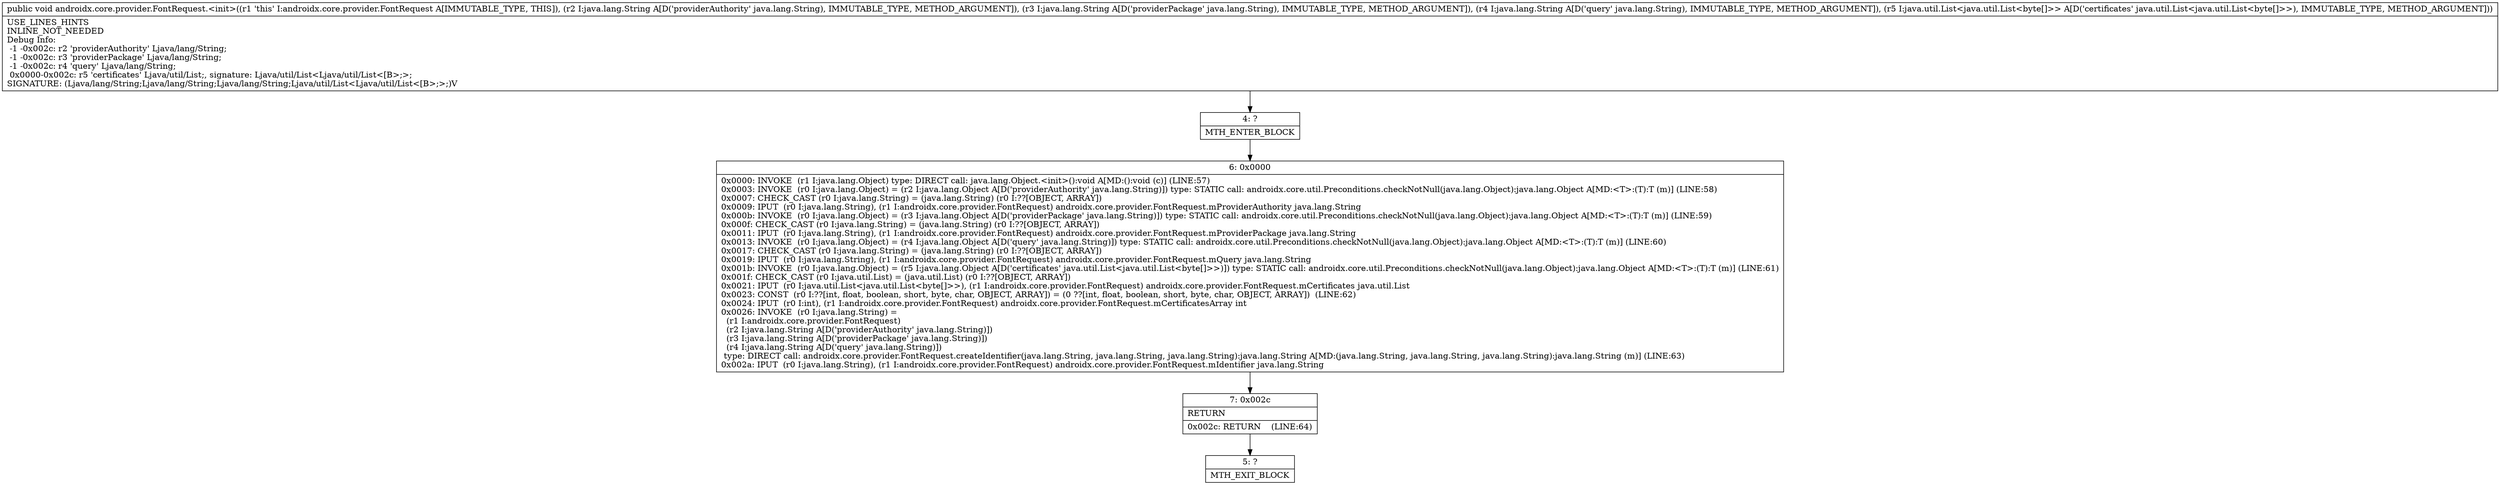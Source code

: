 digraph "CFG forandroidx.core.provider.FontRequest.\<init\>(Ljava\/lang\/String;Ljava\/lang\/String;Ljava\/lang\/String;Ljava\/util\/List;)V" {
Node_4 [shape=record,label="{4\:\ ?|MTH_ENTER_BLOCK\l}"];
Node_6 [shape=record,label="{6\:\ 0x0000|0x0000: INVOKE  (r1 I:java.lang.Object) type: DIRECT call: java.lang.Object.\<init\>():void A[MD:():void (c)] (LINE:57)\l0x0003: INVOKE  (r0 I:java.lang.Object) = (r2 I:java.lang.Object A[D('providerAuthority' java.lang.String)]) type: STATIC call: androidx.core.util.Preconditions.checkNotNull(java.lang.Object):java.lang.Object A[MD:\<T\>:(T):T (m)] (LINE:58)\l0x0007: CHECK_CAST (r0 I:java.lang.String) = (java.lang.String) (r0 I:??[OBJECT, ARRAY]) \l0x0009: IPUT  (r0 I:java.lang.String), (r1 I:androidx.core.provider.FontRequest) androidx.core.provider.FontRequest.mProviderAuthority java.lang.String \l0x000b: INVOKE  (r0 I:java.lang.Object) = (r3 I:java.lang.Object A[D('providerPackage' java.lang.String)]) type: STATIC call: androidx.core.util.Preconditions.checkNotNull(java.lang.Object):java.lang.Object A[MD:\<T\>:(T):T (m)] (LINE:59)\l0x000f: CHECK_CAST (r0 I:java.lang.String) = (java.lang.String) (r0 I:??[OBJECT, ARRAY]) \l0x0011: IPUT  (r0 I:java.lang.String), (r1 I:androidx.core.provider.FontRequest) androidx.core.provider.FontRequest.mProviderPackage java.lang.String \l0x0013: INVOKE  (r0 I:java.lang.Object) = (r4 I:java.lang.Object A[D('query' java.lang.String)]) type: STATIC call: androidx.core.util.Preconditions.checkNotNull(java.lang.Object):java.lang.Object A[MD:\<T\>:(T):T (m)] (LINE:60)\l0x0017: CHECK_CAST (r0 I:java.lang.String) = (java.lang.String) (r0 I:??[OBJECT, ARRAY]) \l0x0019: IPUT  (r0 I:java.lang.String), (r1 I:androidx.core.provider.FontRequest) androidx.core.provider.FontRequest.mQuery java.lang.String \l0x001b: INVOKE  (r0 I:java.lang.Object) = (r5 I:java.lang.Object A[D('certificates' java.util.List\<java.util.List\<byte[]\>\>)]) type: STATIC call: androidx.core.util.Preconditions.checkNotNull(java.lang.Object):java.lang.Object A[MD:\<T\>:(T):T (m)] (LINE:61)\l0x001f: CHECK_CAST (r0 I:java.util.List) = (java.util.List) (r0 I:??[OBJECT, ARRAY]) \l0x0021: IPUT  (r0 I:java.util.List\<java.util.List\<byte[]\>\>), (r1 I:androidx.core.provider.FontRequest) androidx.core.provider.FontRequest.mCertificates java.util.List \l0x0023: CONST  (r0 I:??[int, float, boolean, short, byte, char, OBJECT, ARRAY]) = (0 ??[int, float, boolean, short, byte, char, OBJECT, ARRAY])  (LINE:62)\l0x0024: IPUT  (r0 I:int), (r1 I:androidx.core.provider.FontRequest) androidx.core.provider.FontRequest.mCertificatesArray int \l0x0026: INVOKE  (r0 I:java.lang.String) = \l  (r1 I:androidx.core.provider.FontRequest)\l  (r2 I:java.lang.String A[D('providerAuthority' java.lang.String)])\l  (r3 I:java.lang.String A[D('providerPackage' java.lang.String)])\l  (r4 I:java.lang.String A[D('query' java.lang.String)])\l type: DIRECT call: androidx.core.provider.FontRequest.createIdentifier(java.lang.String, java.lang.String, java.lang.String):java.lang.String A[MD:(java.lang.String, java.lang.String, java.lang.String):java.lang.String (m)] (LINE:63)\l0x002a: IPUT  (r0 I:java.lang.String), (r1 I:androidx.core.provider.FontRequest) androidx.core.provider.FontRequest.mIdentifier java.lang.String \l}"];
Node_7 [shape=record,label="{7\:\ 0x002c|RETURN\l|0x002c: RETURN    (LINE:64)\l}"];
Node_5 [shape=record,label="{5\:\ ?|MTH_EXIT_BLOCK\l}"];
MethodNode[shape=record,label="{public void androidx.core.provider.FontRequest.\<init\>((r1 'this' I:androidx.core.provider.FontRequest A[IMMUTABLE_TYPE, THIS]), (r2 I:java.lang.String A[D('providerAuthority' java.lang.String), IMMUTABLE_TYPE, METHOD_ARGUMENT]), (r3 I:java.lang.String A[D('providerPackage' java.lang.String), IMMUTABLE_TYPE, METHOD_ARGUMENT]), (r4 I:java.lang.String A[D('query' java.lang.String), IMMUTABLE_TYPE, METHOD_ARGUMENT]), (r5 I:java.util.List\<java.util.List\<byte[]\>\> A[D('certificates' java.util.List\<java.util.List\<byte[]\>\>), IMMUTABLE_TYPE, METHOD_ARGUMENT]))  | USE_LINES_HINTS\lINLINE_NOT_NEEDED\lDebug Info:\l  \-1 \-0x002c: r2 'providerAuthority' Ljava\/lang\/String;\l  \-1 \-0x002c: r3 'providerPackage' Ljava\/lang\/String;\l  \-1 \-0x002c: r4 'query' Ljava\/lang\/String;\l  0x0000\-0x002c: r5 'certificates' Ljava\/util\/List;, signature: Ljava\/util\/List\<Ljava\/util\/List\<[B\>;\>;\lSIGNATURE: (Ljava\/lang\/String;Ljava\/lang\/String;Ljava\/lang\/String;Ljava\/util\/List\<Ljava\/util\/List\<[B\>;\>;)V\l}"];
MethodNode -> Node_4;Node_4 -> Node_6;
Node_6 -> Node_7;
Node_7 -> Node_5;
}

